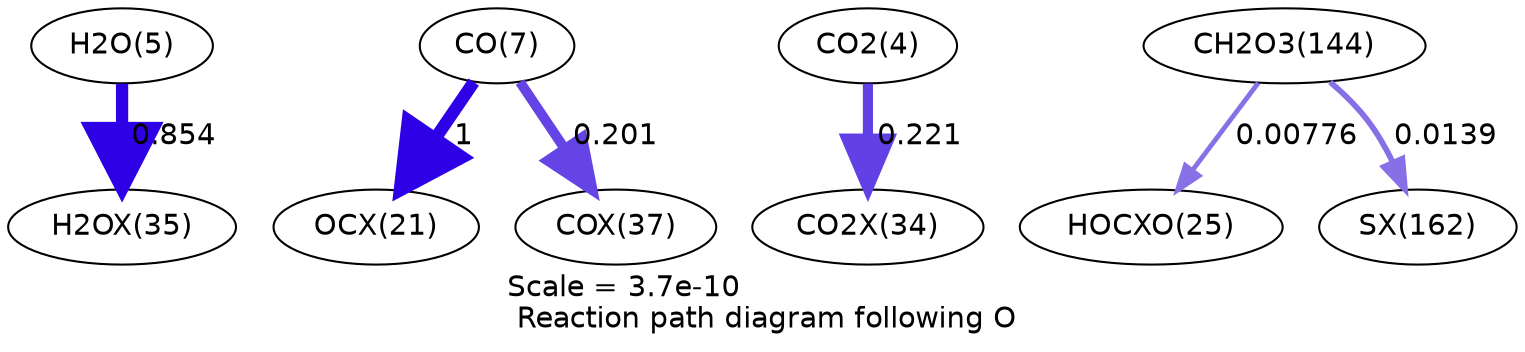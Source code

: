 digraph reaction_paths {
center=1;
s7 -> s35[fontname="Helvetica", penwidth=5.88, arrowsize=2.94, color="0.7, 1.35, 0.9"
, label=" 0.854"];
s9 -> s26[fontname="Helvetica", penwidth=6, arrowsize=3, color="0.7, 1.5, 0.9"
, label=" 1"];
s9 -> s37[fontname="Helvetica", penwidth=4.79, arrowsize=2.39, color="0.7, 0.701, 0.9"
, label=" 0.201"];
s6 -> s34[fontname="Helvetica", penwidth=4.86, arrowsize=2.43, color="0.7, 0.721, 0.9"
, label=" 0.221"];
s22 -> s30[fontname="Helvetica", penwidth=2.33, arrowsize=1.17, color="0.7, 0.508, 0.9"
, label=" 0.00776"];
s22 -> s43[fontname="Helvetica", penwidth=2.77, arrowsize=1.39, color="0.7, 0.514, 0.9"
, label=" 0.0139"];
s6 [ fontname="Helvetica", label="CO2(4)"];
s7 [ fontname="Helvetica", label="H2O(5)"];
s9 [ fontname="Helvetica", label="CO(7)"];
s22 [ fontname="Helvetica", label="CH2O3(144)"];
s26 [ fontname="Helvetica", label="OCX(21)"];
s30 [ fontname="Helvetica", label="HOCXO(25)"];
s34 [ fontname="Helvetica", label="CO2X(34)"];
s35 [ fontname="Helvetica", label="H2OX(35)"];
s37 [ fontname="Helvetica", label="COX(37)"];
s43 [ fontname="Helvetica", label="SX(162)"];
 label = "Scale = 3.7e-10\l Reaction path diagram following O";
 fontname = "Helvetica";
}
